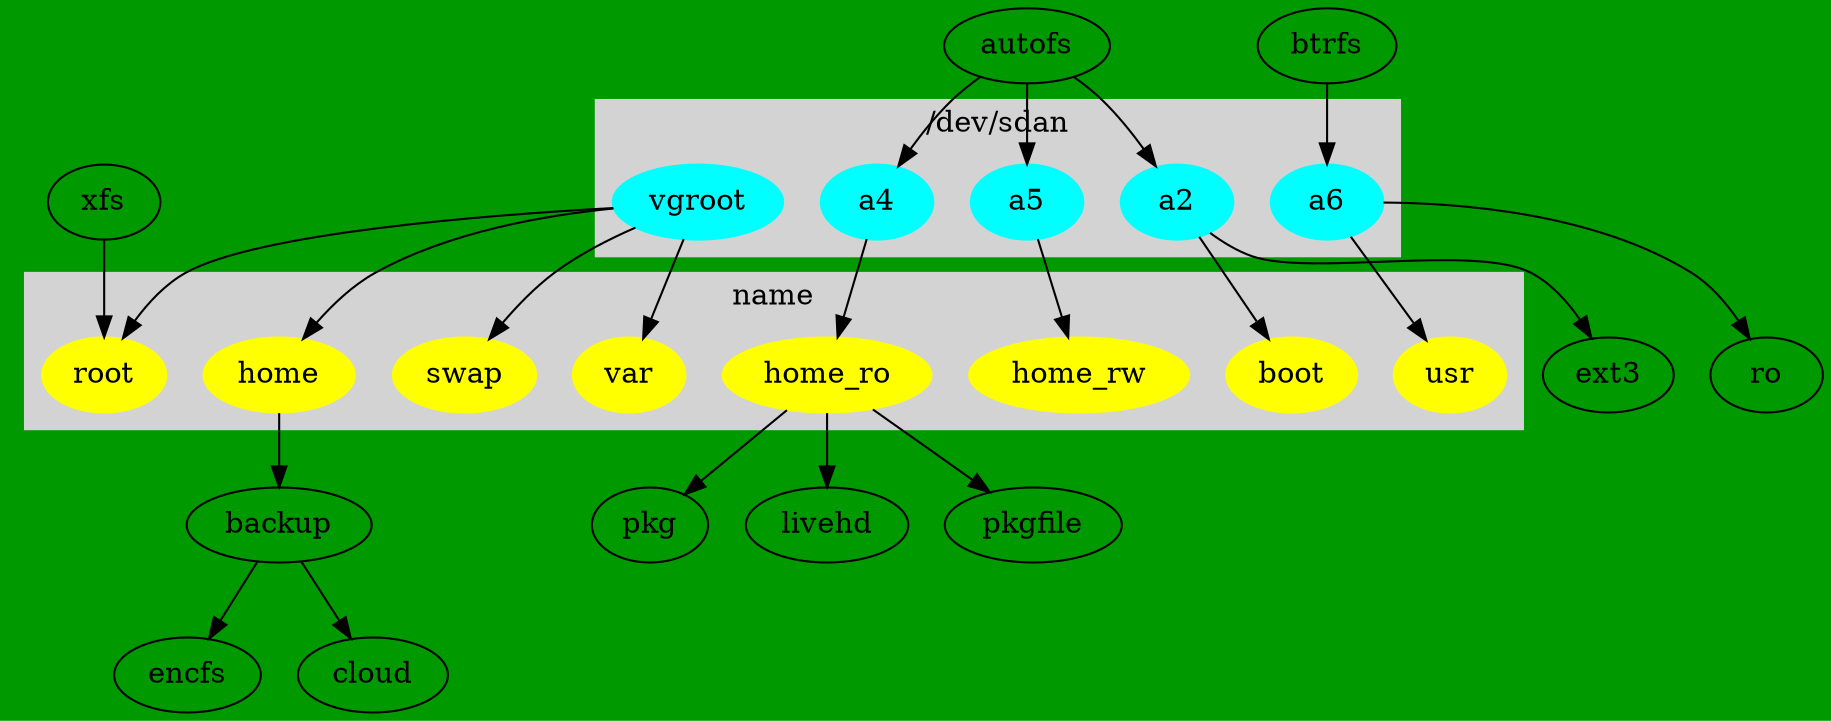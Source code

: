 // dot -Tpng  parted.dot -o line1.png
//  default ext4
digraph G {
  bgcolor ="#009900";

	subgraph cluster_0 {
		style=filled;
		color=lightgrey;
		node [style=filled,color=cyan];
		a2 ;
                vgroot;
                a4;
                a5;
                a6;
		label = "/dev/sdan";
	}

	subgraph cluster_2 {
		style=filled;
		color=lightgrey;
		node [style=filled,color=yellow];
		boot;
		root ;
                usr;
                var;
		swap;
		home;
                home_ro;
                home_rw;
		label = "name";
	}

	a2 -> boot;
	a2 -> ext3;
	autofs->a2;
	autofs->a4;
	autofs->a5;
        btrfs ->a6;
        xfs ->root;
        vgroot -> swap ;
        vgroot -> var ;
        vgroot -> home;
        vgroot -> root;
        home->backup;
        a4 ->home_ro;
        home_ro->livehd;
        home_ro->pkgfile;
        home_ro->pkg;
        a5 ->home_rw;
        a6 -> usr ;
        a6 ->ro;
        backup -> encfs;
        backup -> cloud;
}
